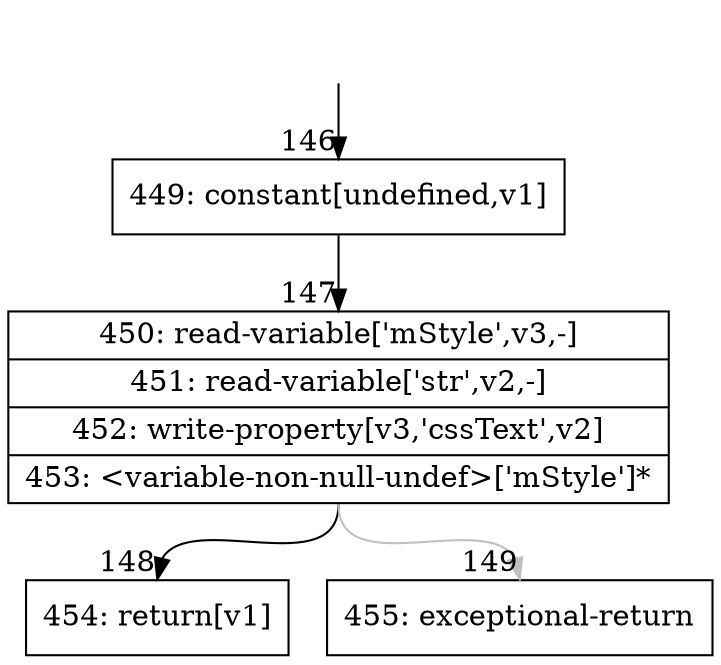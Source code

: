 digraph {
rankdir="TD"
BB_entry12[shape=none,label=""];
BB_entry12 -> BB146 [tailport=s, headport=n, headlabel="    146"]
BB146 [shape=record label="{449: constant[undefined,v1]}" ] 
BB146 -> BB147 [tailport=s, headport=n, headlabel="      147"]
BB147 [shape=record label="{450: read-variable['mStyle',v3,-]|451: read-variable['str',v2,-]|452: write-property[v3,'cssText',v2]|453: \<variable-non-null-undef\>['mStyle']*}" ] 
BB147 -> BB148 [tailport=s, headport=n, headlabel="      148"]
BB147 -> BB149 [tailport=s, headport=n, color=gray, headlabel="      149"]
BB148 [shape=record label="{454: return[v1]}" ] 
BB149 [shape=record label="{455: exceptional-return}" ] 
//#$~ 204
}
